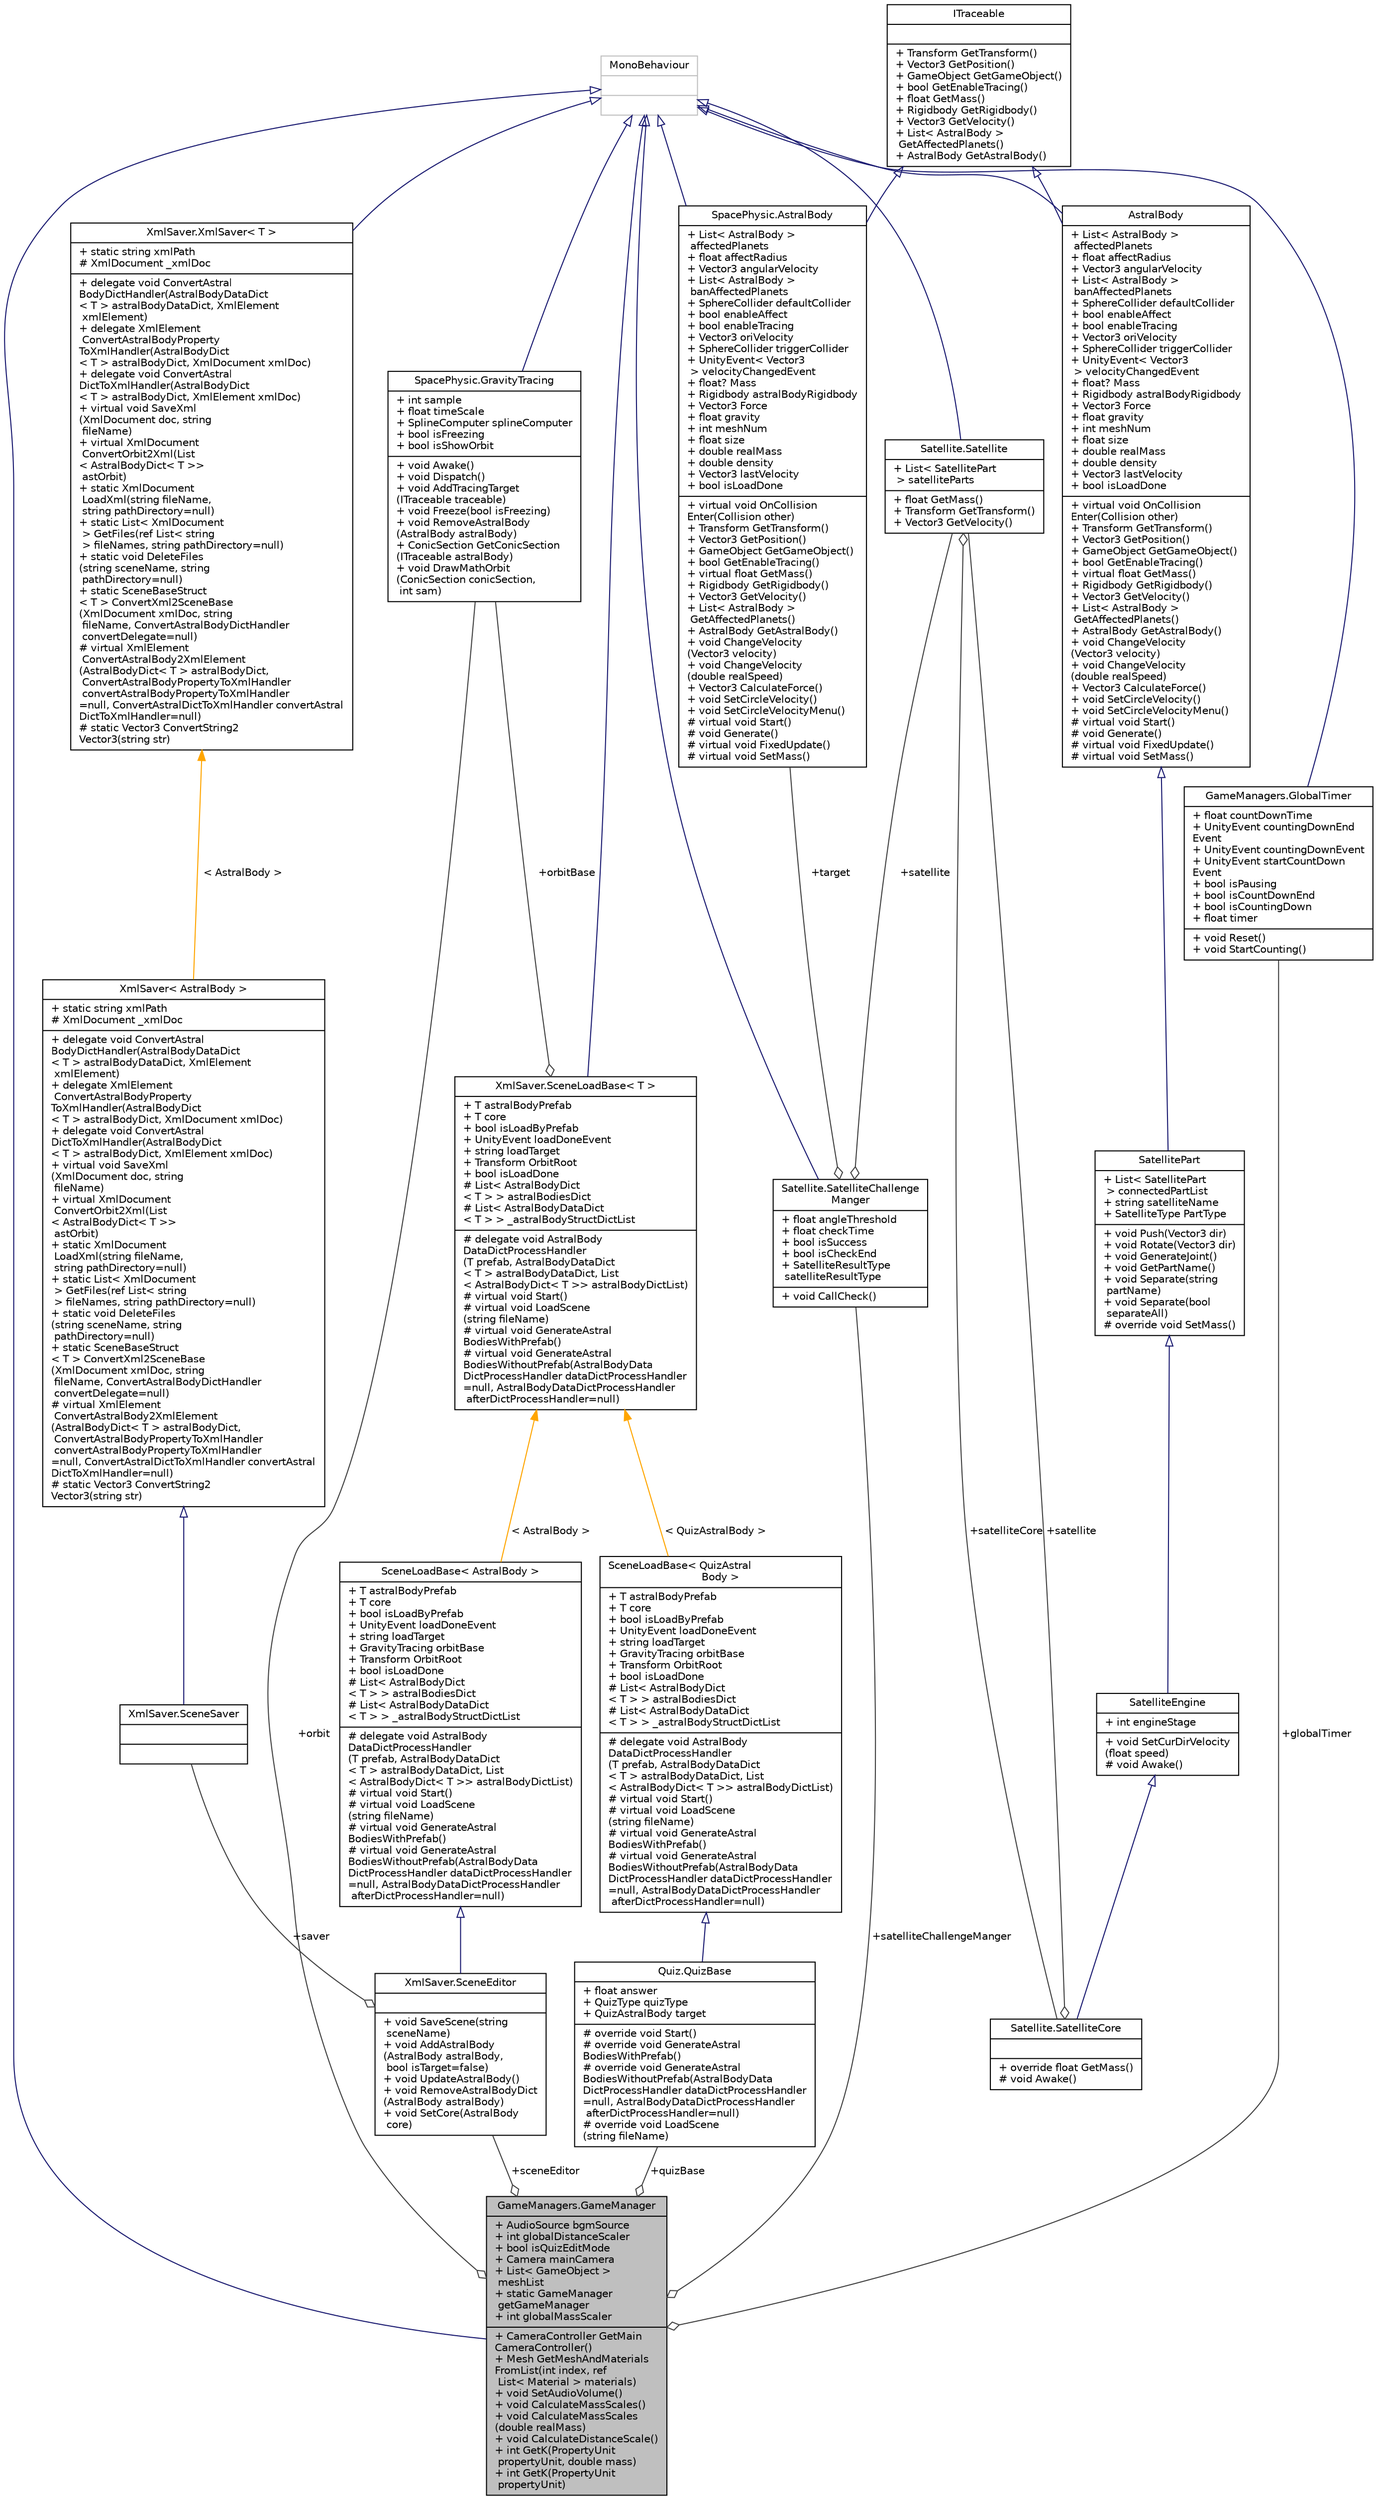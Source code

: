 digraph "GameManagers.GameManager"
{
 // INTERACTIVE_SVG=YES
 // LATEX_PDF_SIZE
  edge [fontname="Helvetica",fontsize="10",labelfontname="Helvetica",labelfontsize="10"];
  node [fontname="Helvetica",fontsize="10",shape=record];
  Node1 [label="{GameManagers.GameManager\n|+ AudioSource bgmSource\l+ int globalDistanceScaler\l+ bool isQuizEditMode\l+ Camera mainCamera\l+ List\< GameObject \>\l meshList\l+ static GameManager\l getGameManager\l+ int globalMassScaler\l|+ CameraController GetMain\lCameraController()\l+ Mesh GetMeshAndMaterials\lFromList(int index, ref\l List\< Material \> materials)\l+ void SetAudioVolume()\l+ void CalculateMassScales()\l+ void CalculateMassScales\l(double realMass)\l+ void CalculateDistanceScale()\l+ int GetK(PropertyUnit\l propertyUnit, double mass)\l+ int GetK(PropertyUnit\l propertyUnit)\l}",height=0.2,width=0.4,color="black", fillcolor="grey75", style="filled", fontcolor="black",tooltip="全局管理"];
  Node2 -> Node1 [dir="back",color="midnightblue",fontsize="10",style="solid",arrowtail="onormal",fontname="Helvetica"];
  Node2 [label="{MonoBehaviour\n||}",height=0.2,width=0.4,color="grey75", fillcolor="white", style="filled",tooltip=" "];
  Node3 -> Node1 [color="grey25",fontsize="10",style="solid",label=" +quizBase" ,arrowhead="odiamond",fontname="Helvetica"];
  Node3 [label="{Quiz.QuizBase\n|+ float answer\l+ QuizType quizType\l+ QuizAstralBody target\l|# override void Start()\l# override void GenerateAstral\lBodiesWithPrefab()\l# override void GenerateAstral\lBodiesWithoutPrefab(AstralBodyData\lDictProcessHandler dataDictProcessHandler\l=null, AstralBodyDataDictProcessHandler\l afterDictProcessHandler=null)\l# override void LoadScene\l(string fileName)\l}",height=0.2,width=0.4,color="black", fillcolor="white", style="filled",URL="$class_quiz_1_1_quiz_base.html",tooltip="问题管理"];
  Node4 -> Node3 [dir="back",color="midnightblue",fontsize="10",style="solid",arrowtail="onormal",fontname="Helvetica"];
  Node4 [label="{SceneLoadBase\< QuizAstral\lBody \>\n|+ T astralBodyPrefab\l+ T core\l+ bool isLoadByPrefab\l+ UnityEvent loadDoneEvent\l+ string loadTarget\l+ GravityTracing orbitBase\l+ Transform OrbitRoot\l+ bool isLoadDone\l# List\< AstralBodyDict\l\< T \> \> astralBodiesDict\l# List\< AstralBodyDataDict\l\< T \> \> _astralBodyStructDictList\l|# delegate void AstralBody\lDataDictProcessHandler\l(T prefab, AstralBodyDataDict\l\< T \> astralBodyDataDict, List\l\< AstralBodyDict\< T \>\> astralBodyDictList)\l# virtual void Start()\l# virtual void LoadScene\l(string fileName)\l# virtual void GenerateAstral\lBodiesWithPrefab()\l# virtual void GenerateAstral\lBodiesWithoutPrefab(AstralBodyData\lDictProcessHandler dataDictProcessHandler\l=null, AstralBodyDataDictProcessHandler\l afterDictProcessHandler=null)\l}",height=0.2,width=0.4,color="black", fillcolor="white", style="filled",URL="$class_xml_saver_1_1_scene_load_base.html",tooltip=" "];
  Node5 -> Node4 [dir="back",color="orange",fontsize="10",style="solid",label=" \< QuizAstralBody \>" ,fontname="Helvetica"];
  Node5 [label="{XmlSaver.SceneLoadBase\< T \>\n|+ T astralBodyPrefab\l+ T core\l+ bool isLoadByPrefab\l+ UnityEvent loadDoneEvent\l+ string loadTarget\l+ Transform OrbitRoot\l+ bool isLoadDone\l# List\< AstralBodyDict\l\< T \> \> astralBodiesDict\l# List\< AstralBodyDataDict\l\< T \> \> _astralBodyStructDictList\l|# delegate void AstralBody\lDataDictProcessHandler\l(T prefab, AstralBodyDataDict\l\< T \> astralBodyDataDict, List\l\< AstralBodyDict\< T \>\> astralBodyDictList)\l# virtual void Start()\l# virtual void LoadScene\l(string fileName)\l# virtual void GenerateAstral\lBodiesWithPrefab()\l# virtual void GenerateAstral\lBodiesWithoutPrefab(AstralBodyData\lDictProcessHandler dataDictProcessHandler\l=null, AstralBodyDataDictProcessHandler\l afterDictProcessHandler=null)\l}",height=0.2,width=0.4,color="black", fillcolor="white", style="filled",URL="$class_xml_saver_1_1_scene_load_base.html",tooltip="存档加载管理"];
  Node2 -> Node5 [dir="back",color="midnightblue",fontsize="10",style="solid",arrowtail="onormal",fontname="Helvetica"];
  Node6 -> Node5 [color="grey25",fontsize="10",style="solid",label=" +orbitBase" ,arrowhead="odiamond",fontname="Helvetica"];
  Node6 [label="{SpacePhysic.GravityTracing\n|+ int sample\l+ float timeScale\l+ SplineComputer splineComputer\l+ bool isFreezing\l+ bool isShowOrbit\l|+ void Awake()\l+ void Dispatch()\l+ void AddTracingTarget\l(ITraceable traceable)\l+ void Freeze(bool isFreezing)\l+ void RemoveAstralBody\l(AstralBody astralBody)\l+ ConicSection GetConicSection\l(ITraceable astralBody)\l+ void DrawMathOrbit\l(ConicSection conicSection,\l int sam)\l}",height=0.2,width=0.4,color="black", fillcolor="white", style="filled",URL="$class_space_physic_1_1_gravity_tracing.html",tooltip="引力追踪"];
  Node2 -> Node6 [dir="back",color="midnightblue",fontsize="10",style="solid",arrowtail="onormal",fontname="Helvetica"];
  Node7 -> Node1 [color="grey25",fontsize="10",style="solid",label=" +sceneEditor" ,arrowhead="odiamond",fontname="Helvetica"];
  Node7 [label="{XmlSaver.SceneEditor\n||+ void SaveScene(string\l sceneName)\l+ void AddAstralBody\l(AstralBody astralBody,\l bool isTarget=false)\l+ void UpdateAstralBody()\l+ void RemoveAstralBodyDict\l(AstralBody astralBody)\l+ void SetCore(AstralBody\l core)\l}",height=0.2,width=0.4,color="black", fillcolor="white", style="filled",URL="$class_xml_saver_1_1_scene_editor.html",tooltip="场景编辑器"];
  Node8 -> Node7 [dir="back",color="midnightblue",fontsize="10",style="solid",arrowtail="onormal",fontname="Helvetica"];
  Node8 [label="{SceneLoadBase\< AstralBody \>\n|+ T astralBodyPrefab\l+ T core\l+ bool isLoadByPrefab\l+ UnityEvent loadDoneEvent\l+ string loadTarget\l+ GravityTracing orbitBase\l+ Transform OrbitRoot\l+ bool isLoadDone\l# List\< AstralBodyDict\l\< T \> \> astralBodiesDict\l# List\< AstralBodyDataDict\l\< T \> \> _astralBodyStructDictList\l|# delegate void AstralBody\lDataDictProcessHandler\l(T prefab, AstralBodyDataDict\l\< T \> astralBodyDataDict, List\l\< AstralBodyDict\< T \>\> astralBodyDictList)\l# virtual void Start()\l# virtual void LoadScene\l(string fileName)\l# virtual void GenerateAstral\lBodiesWithPrefab()\l# virtual void GenerateAstral\lBodiesWithoutPrefab(AstralBodyData\lDictProcessHandler dataDictProcessHandler\l=null, AstralBodyDataDictProcessHandler\l afterDictProcessHandler=null)\l}",height=0.2,width=0.4,color="black", fillcolor="white", style="filled",URL="$class_xml_saver_1_1_scene_load_base.html",tooltip=" "];
  Node5 -> Node8 [dir="back",color="orange",fontsize="10",style="solid",label=" \< AstralBody \>" ,fontname="Helvetica"];
  Node9 -> Node7 [color="grey25",fontsize="10",style="solid",label=" +saver" ,arrowhead="odiamond",fontname="Helvetica"];
  Node9 [label="{XmlSaver.SceneSaver\n||}",height=0.2,width=0.4,color="black", fillcolor="white", style="filled",URL="$class_xml_saver_1_1_scene_saver.html",tooltip="场景保存"];
  Node10 -> Node9 [dir="back",color="midnightblue",fontsize="10",style="solid",arrowtail="onormal",fontname="Helvetica"];
  Node10 [label="{XmlSaver\< AstralBody \>\n|+ static string xmlPath\l# XmlDocument _xmlDoc\l|+ delegate void ConvertAstral\lBodyDictHandler(AstralBodyDataDict\l\< T \> astralBodyDataDict, XmlElement\l xmlElement)\l+ delegate XmlElement\l ConvertAstralBodyProperty\lToXmlHandler(AstralBodyDict\l\< T \> astralBodyDict, XmlDocument xmlDoc)\l+ delegate void ConvertAstral\lDictToXmlHandler(AstralBodyDict\l\< T \> astralBodyDict, XmlElement xmlDoc)\l+ virtual void SaveXml\l(XmlDocument doc, string\l fileName)\l+ virtual XmlDocument\l ConvertOrbit2Xml(List\l\< AstralBodyDict\< T \>\>\l astOrbit)\l+ static XmlDocument\l LoadXml(string fileName,\l string pathDirectory=null)\l+ static List\< XmlDocument\l \> GetFiles(ref List\< string\l \> fileNames, string pathDirectory=null)\l+ static void DeleteFiles\l(string sceneName, string\l pathDirectory=null)\l+ static SceneBaseStruct\l\< T \> ConvertXml2SceneBase\l(XmlDocument xmlDoc, string\l fileName, ConvertAstralBodyDictHandler\l convertDelegate=null)\l# virtual XmlElement\l ConvertAstralBody2XmlElement\l(AstralBodyDict\< T \> astralBodyDict,\l ConvertAstralBodyPropertyToXmlHandler\l convertAstralBodyPropertyToXmlHandler\l=null, ConvertAstralDictToXmlHandler convertAstral\lDictToXmlHandler=null)\l# static Vector3 ConvertString2\lVector3(string str)\l}",height=0.2,width=0.4,color="black", fillcolor="white", style="filled",URL="$class_xml_saver_1_1_xml_saver.html",tooltip=" "];
  Node11 -> Node10 [dir="back",color="orange",fontsize="10",style="solid",label=" \< AstralBody \>" ,fontname="Helvetica"];
  Node11 [label="{XmlSaver.XmlSaver\< T \>\n|+ static string xmlPath\l# XmlDocument _xmlDoc\l|+ delegate void ConvertAstral\lBodyDictHandler(AstralBodyDataDict\l\< T \> astralBodyDataDict, XmlElement\l xmlElement)\l+ delegate XmlElement\l ConvertAstralBodyProperty\lToXmlHandler(AstralBodyDict\l\< T \> astralBodyDict, XmlDocument xmlDoc)\l+ delegate void ConvertAstral\lDictToXmlHandler(AstralBodyDict\l\< T \> astralBodyDict, XmlElement xmlDoc)\l+ virtual void SaveXml\l(XmlDocument doc, string\l fileName)\l+ virtual XmlDocument\l ConvertOrbit2Xml(List\l\< AstralBodyDict\< T \>\>\l astOrbit)\l+ static XmlDocument\l LoadXml(string fileName,\l string pathDirectory=null)\l+ static List\< XmlDocument\l \> GetFiles(ref List\< string\l \> fileNames, string pathDirectory=null)\l+ static void DeleteFiles\l(string sceneName, string\l pathDirectory=null)\l+ static SceneBaseStruct\l\< T \> ConvertXml2SceneBase\l(XmlDocument xmlDoc, string\l fileName, ConvertAstralBodyDictHandler\l convertDelegate=null)\l# virtual XmlElement\l ConvertAstralBody2XmlElement\l(AstralBodyDict\< T \> astralBodyDict,\l ConvertAstralBodyPropertyToXmlHandler\l convertAstralBodyPropertyToXmlHandler\l=null, ConvertAstralDictToXmlHandler convertAstral\lDictToXmlHandler=null)\l# static Vector3 ConvertString2\lVector3(string str)\l}",height=0.2,width=0.4,color="black", fillcolor="white", style="filled",URL="$class_xml_saver_1_1_xml_saver.html",tooltip="存档保存"];
  Node2 -> Node11 [dir="back",color="midnightblue",fontsize="10",style="solid",arrowtail="onormal",fontname="Helvetica"];
  Node6 -> Node1 [color="grey25",fontsize="10",style="solid",label=" +orbit" ,arrowhead="odiamond",fontname="Helvetica"];
  Node12 -> Node1 [color="grey25",fontsize="10",style="solid",label=" +satelliteChallengeManger" ,arrowhead="odiamond",fontname="Helvetica"];
  Node12 [label="{Satellite.SatelliteChallenge\lManger\n|+ float angleThreshold\l+ float checkTime\l+ bool isSuccess\l+ bool isCheckEnd\l+ SatelliteResultType\l satelliteResultType\l|+ void CallCheck()\l}",height=0.2,width=0.4,color="black", fillcolor="white", style="filled",URL="$class_satellite_1_1_satellite_challenge_manger.html",tooltip="航天挑战管理"];
  Node2 -> Node12 [dir="back",color="midnightblue",fontsize="10",style="solid",arrowtail="onormal",fontname="Helvetica"];
  Node13 -> Node12 [color="grey25",fontsize="10",style="solid",label=" +target" ,arrowhead="odiamond",fontname="Helvetica"];
  Node13 [label="{SpacePhysic.AstralBody\n|+ List\< AstralBody \>\l affectedPlanets\l+ float affectRadius\l+ Vector3 angularVelocity\l+ List\< AstralBody \>\l banAffectedPlanets\l+ SphereCollider defaultCollider\l+ bool enableAffect\l+ bool enableTracing\l+ Vector3 oriVelocity\l+ SphereCollider triggerCollider\l+ UnityEvent\< Vector3\l \> velocityChangedEvent\l+ float? Mass\l+ Rigidbody astralBodyRigidbody\l+ Vector3 Force\l+ float gravity\l+ int meshNum\l+ float size\l+ double realMass\l+ double density\l+ Vector3 lastVelocity\l+ bool isLoadDone\l|+ virtual void OnCollision\lEnter(Collision other)\l+ Transform GetTransform()\l+ Vector3 GetPosition()\l+ GameObject GetGameObject()\l+ bool GetEnableTracing()\l+ virtual float GetMass()\l+ Rigidbody GetRigidbody()\l+ Vector3 GetVelocity()\l+ List\< AstralBody \>\l GetAffectedPlanets()\l+ AstralBody GetAstralBody()\l+ void ChangeVelocity\l(Vector3 velocity)\l+ void ChangeVelocity\l(double realSpeed)\l+ Vector3 CalculateForce()\l+ void SetCircleVelocity()\l+ void SetCircleVelocityMenu()\l# virtual void Start()\l# void Generate()\l# virtual void FixedUpdate()\l# virtual void SetMass()\l}",height=0.2,width=0.4,color="black", fillcolor="white", style="filled",URL="$class_space_physic_1_1_astral_body.html",tooltip="星体物理实体"];
  Node2 -> Node13 [dir="back",color="midnightblue",fontsize="10",style="solid",arrowtail="onormal",fontname="Helvetica"];
  Node14 -> Node13 [dir="back",color="midnightblue",fontsize="10",style="solid",arrowtail="onormal",fontname="Helvetica"];
  Node14 [label="{ITraceable\n||+ Transform GetTransform()\l+ Vector3 GetPosition()\l+ GameObject GetGameObject()\l+ bool GetEnableTracing()\l+ float GetMass()\l+ Rigidbody GetRigidbody()\l+ Vector3 GetVelocity()\l+ List\< AstralBody \>\l GetAffectedPlanets()\l+ AstralBody GetAstralBody()\l}",height=0.2,width=0.4,color="black", fillcolor="white", style="filled",URL="$interface_space_physic_1_1_i_traceable.html",tooltip="可追踪接口"];
  Node15 -> Node12 [color="grey25",fontsize="10",style="solid",label=" +satellite" ,arrowhead="odiamond",fontname="Helvetica"];
  Node15 [label="{Satellite.Satellite\n|+ List\< SatellitePart\l \> satelliteParts\l|+ float GetMass()\l+ Transform GetTransform()\l+ Vector3 GetVelocity()\l}",height=0.2,width=0.4,color="black", fillcolor="white", style="filled",URL="$class_satellite_1_1_satellite.html",tooltip="卫星整体"];
  Node2 -> Node15 [dir="back",color="midnightblue",fontsize="10",style="solid",arrowtail="onormal",fontname="Helvetica"];
  Node16 -> Node15 [color="grey25",fontsize="10",style="solid",label=" +satelliteCore" ,arrowhead="odiamond",fontname="Helvetica"];
  Node16 [label="{Satellite.SatelliteCore\n||+ override float GetMass()\l# void Awake()\l}",height=0.2,width=0.4,color="black", fillcolor="white", style="filled",URL="$class_satellite_1_1_satellite_core.html",tooltip="卫星核心"];
  Node17 -> Node16 [dir="back",color="midnightblue",fontsize="10",style="solid",arrowtail="onormal",fontname="Helvetica"];
  Node17 [label="{SatelliteEngine\n|+ int engineStage\l|+ void SetCurDirVelocity\l(float speed)\l# void Awake()\l}",height=0.2,width=0.4,color="black", fillcolor="white", style="filled",URL="$class_satellite_1_1_satellite_engine.html",tooltip="卫星引擎"];
  Node18 -> Node17 [dir="back",color="midnightblue",fontsize="10",style="solid",arrowtail="onormal",fontname="Helvetica"];
  Node18 [label="{SatellitePart\n|+ List\< SatellitePart\l \> connectedPartList\l+ string satelliteName\l+ SatelliteType PartType\l|+ void Push(Vector3 dir)\l+ void Rotate(Vector3 dir)\l+ void GenerateJoint()\l+ void GetPartName()\l+ void Separate(string\l partName)\l+ void Separate(bool\l separateAll)\l# override void SetMass()\l}",height=0.2,width=0.4,color="black", fillcolor="white", style="filled",URL="$class_satellite_1_1_satellite_part.html",tooltip="卫星部件"];
  Node19 -> Node18 [dir="back",color="midnightblue",fontsize="10",style="solid",arrowtail="onormal",fontname="Helvetica"];
  Node19 [label="{AstralBody\n|+ List\< AstralBody \>\l affectedPlanets\l+ float affectRadius\l+ Vector3 angularVelocity\l+ List\< AstralBody \>\l banAffectedPlanets\l+ SphereCollider defaultCollider\l+ bool enableAffect\l+ bool enableTracing\l+ Vector3 oriVelocity\l+ SphereCollider triggerCollider\l+ UnityEvent\< Vector3\l \> velocityChangedEvent\l+ float? Mass\l+ Rigidbody astralBodyRigidbody\l+ Vector3 Force\l+ float gravity\l+ int meshNum\l+ float size\l+ double realMass\l+ double density\l+ Vector3 lastVelocity\l+ bool isLoadDone\l|+ virtual void OnCollision\lEnter(Collision other)\l+ Transform GetTransform()\l+ Vector3 GetPosition()\l+ GameObject GetGameObject()\l+ bool GetEnableTracing()\l+ virtual float GetMass()\l+ Rigidbody GetRigidbody()\l+ Vector3 GetVelocity()\l+ List\< AstralBody \>\l GetAffectedPlanets()\l+ AstralBody GetAstralBody()\l+ void ChangeVelocity\l(Vector3 velocity)\l+ void ChangeVelocity\l(double realSpeed)\l+ Vector3 CalculateForce()\l+ void SetCircleVelocity()\l+ void SetCircleVelocityMenu()\l# virtual void Start()\l# void Generate()\l# virtual void FixedUpdate()\l# virtual void SetMass()\l}",height=0.2,width=0.4,color="black", fillcolor="white", style="filled",URL="$class_space_physic_1_1_astral_body.html",tooltip="星体物理实体"];
  Node2 -> Node19 [dir="back",color="midnightblue",fontsize="10",style="solid",arrowtail="onormal",fontname="Helvetica"];
  Node14 -> Node19 [dir="back",color="midnightblue",fontsize="10",style="solid",arrowtail="onormal",fontname="Helvetica"];
  Node15 -> Node16 [color="grey25",fontsize="10",style="solid",label=" +satellite" ,arrowhead="odiamond",fontname="Helvetica"];
  Node20 -> Node1 [color="grey25",fontsize="10",style="solid",label=" +globalTimer" ,arrowhead="odiamond",fontname="Helvetica"];
  Node20 [label="{GameManagers.GlobalTimer\n|+ float countDownTime\l+ UnityEvent countingDownEnd\lEvent\l+ UnityEvent countingDownEvent\l+ UnityEvent startCountDown\lEvent\l+ bool isPausing\l+ bool isCountDownEnd\l+ bool isCountingDown\l+ float timer\l|+ void Reset()\l+ void StartCounting()\l}",height=0.2,width=0.4,color="black", fillcolor="white", style="filled",URL="$class_game_managers_1_1_global_timer.html",tooltip="全局计时器"];
  Node2 -> Node20 [dir="back",color="midnightblue",fontsize="10",style="solid",arrowtail="onormal",fontname="Helvetica"];
}
